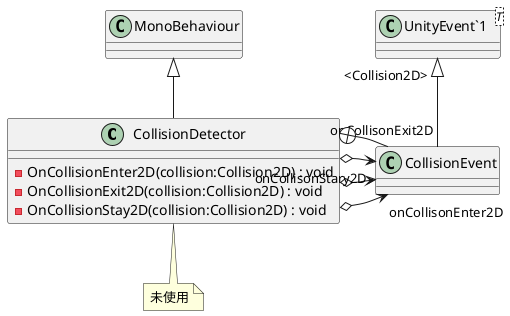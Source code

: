 @startuml
class CollisionDetector {
    - OnCollisionEnter2D(collision:Collision2D) : void
    - OnCollisionExit2D(collision:Collision2D) : void
    - OnCollisionStay2D(collision:Collision2D) : void
}
class CollisionEvent {
}
class "UnityEvent`1"<T> {
}
MonoBehaviour <|-- CollisionDetector
CollisionDetector o-> "onCollisonEnter2D" CollisionEvent
CollisionDetector o-> "onCollisonStary2D" CollisionEvent
CollisionDetector o-> "onCollisonExit2D" CollisionEvent
CollisionDetector +-- CollisionEvent
"UnityEvent`1" "<Collision2D>" <|-- CollisionEvent
note bottom of CollisionDetector : 未使用
@enduml
